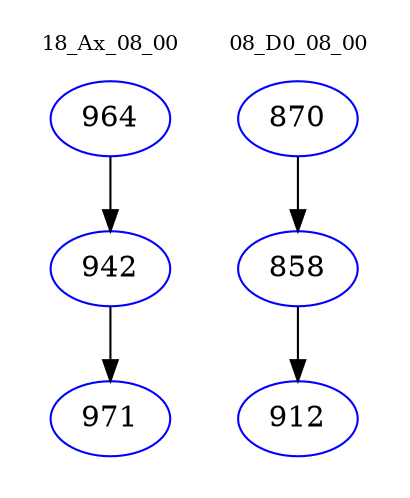 digraph{
subgraph cluster_0 {
color = white
label = "18_Ax_08_00";
fontsize=10;
T0_964 [label="964", color="blue"]
T0_964 -> T0_942 [color="black"]
T0_942 [label="942", color="blue"]
T0_942 -> T0_971 [color="black"]
T0_971 [label="971", color="blue"]
}
subgraph cluster_1 {
color = white
label = "08_D0_08_00";
fontsize=10;
T1_870 [label="870", color="blue"]
T1_870 -> T1_858 [color="black"]
T1_858 [label="858", color="blue"]
T1_858 -> T1_912 [color="black"]
T1_912 [label="912", color="blue"]
}
}
